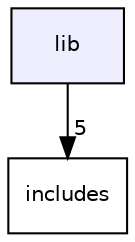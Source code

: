 digraph "lib" {
  compound=true
  node [ fontsize="10", fontname="Helvetica"];
  edge [ labelfontsize="10", labelfontname="Helvetica"];
  dir_97aefd0d527b934f1d99a682da8fe6a9 [shape=box, label="lib", style="filled", fillcolor="#eeeeff", pencolor="black", URL="dir_97aefd0d527b934f1d99a682da8fe6a9.html"];
  dir_09e761304027c904456130627fd4dcf5 [shape=box label="includes" URL="dir_09e761304027c904456130627fd4dcf5.html"];
  dir_97aefd0d527b934f1d99a682da8fe6a9->dir_09e761304027c904456130627fd4dcf5 [headlabel="5", labeldistance=1.5 headhref="dir_000001_000000.html"];
}
